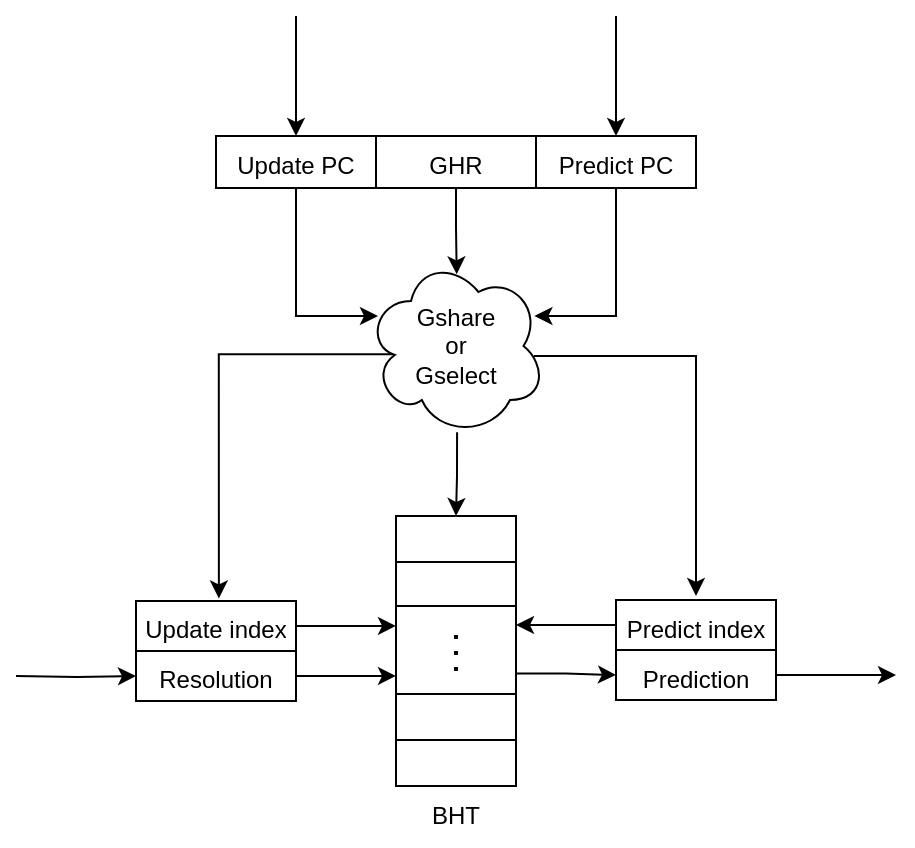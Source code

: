 <mxfile version="20.8.16" type="device"><diagram name="Page-1" id="XxEguyGnV1F80WatW4vG"><mxGraphModel dx="726" dy="1154" grid="1" gridSize="10" guides="1" tooltips="1" connect="1" arrows="1" fold="1" page="1" pageScale="1" pageWidth="850" pageHeight="1100" math="0" shadow="0"><root><mxCell id="0"/><mxCell id="1" parent="0"/><mxCell id="4qSaV3ks-t9sXUHuaoWZ-117" style="edgeStyle=orthogonalEdgeStyle;rounded=0;orthogonalLoop=1;jettySize=auto;html=1;fontSize=12;exitX=0.506;exitY=0.979;exitDx=0;exitDy=0;exitPerimeter=0;" edge="1" parent="1" source="4qSaV3ks-t9sXUHuaoWZ-50" target="4qSaV3ks-t9sXUHuaoWZ-3"><mxGeometry relative="1" as="geometry"/></mxCell><mxCell id="4qSaV3ks-t9sXUHuaoWZ-3" value="" style="shape=table;startSize=0;container=1;collapsible=0;childLayout=tableLayout;fontSize=16;fillOpacity=100;fillColor=none;" vertex="1" parent="1"><mxGeometry x="200" y="260" width="60" height="135" as="geometry"/></mxCell><mxCell id="4qSaV3ks-t9sXUHuaoWZ-4" value="" style="shape=tableRow;horizontal=0;startSize=0;swimlaneHead=0;swimlaneBody=0;strokeColor=inherit;top=0;left=0;bottom=0;right=0;collapsible=0;dropTarget=0;fillColor=none;points=[[0,0.5],[1,0.5]];portConstraint=eastwest;fontSize=16;fillOpacity=100;" vertex="1" parent="4qSaV3ks-t9sXUHuaoWZ-3"><mxGeometry width="60" height="23" as="geometry"/></mxCell><mxCell id="4qSaV3ks-t9sXUHuaoWZ-5" value="" style="shape=partialRectangle;html=1;whiteSpace=wrap;connectable=0;strokeColor=inherit;overflow=hidden;fillColor=none;top=0;left=0;bottom=0;right=0;pointerEvents=1;fontSize=16;fillOpacity=100;" vertex="1" parent="4qSaV3ks-t9sXUHuaoWZ-4"><mxGeometry width="60" height="23" as="geometry"><mxRectangle width="60" height="23" as="alternateBounds"/></mxGeometry></mxCell><mxCell id="4qSaV3ks-t9sXUHuaoWZ-8" value="" style="shape=tableRow;horizontal=0;startSize=0;swimlaneHead=0;swimlaneBody=0;strokeColor=inherit;top=0;left=0;bottom=0;right=0;collapsible=0;dropTarget=0;fillColor=none;points=[[0,0.5],[1,0.5]];portConstraint=eastwest;fontSize=16;fillOpacity=100;" vertex="1" parent="4qSaV3ks-t9sXUHuaoWZ-3"><mxGeometry y="23" width="60" height="22" as="geometry"/></mxCell><mxCell id="4qSaV3ks-t9sXUHuaoWZ-9" value="" style="shape=partialRectangle;html=1;whiteSpace=wrap;connectable=0;strokeColor=inherit;overflow=hidden;fillColor=none;top=0;left=0;bottom=0;right=0;pointerEvents=1;fontSize=16;fillOpacity=100;" vertex="1" parent="4qSaV3ks-t9sXUHuaoWZ-8"><mxGeometry width="60" height="22" as="geometry"><mxRectangle width="60" height="22" as="alternateBounds"/></mxGeometry></mxCell><mxCell id="4qSaV3ks-t9sXUHuaoWZ-21" value="" style="shape=tableRow;horizontal=0;startSize=0;swimlaneHead=0;swimlaneBody=0;strokeColor=inherit;top=0;left=0;bottom=0;right=0;collapsible=0;dropTarget=0;fillColor=none;points=[[0,0.5],[1,0.5]];portConstraint=eastwest;fontSize=16;fillOpacity=100;" vertex="1" parent="4qSaV3ks-t9sXUHuaoWZ-3"><mxGeometry y="45" width="60" height="44" as="geometry"/></mxCell><mxCell id="4qSaV3ks-t9sXUHuaoWZ-22" value="" style="shape=partialRectangle;html=1;whiteSpace=wrap;connectable=0;strokeColor=inherit;overflow=hidden;fillColor=none;top=0;left=0;bottom=0;right=0;pointerEvents=1;fontSize=16;fillOpacity=100;" vertex="1" parent="4qSaV3ks-t9sXUHuaoWZ-21"><mxGeometry width="60" height="44" as="geometry"><mxRectangle width="60" height="44" as="alternateBounds"/></mxGeometry></mxCell><mxCell id="4qSaV3ks-t9sXUHuaoWZ-12" value="" style="shape=tableRow;horizontal=0;startSize=0;swimlaneHead=0;swimlaneBody=0;strokeColor=inherit;top=0;left=0;bottom=0;right=0;collapsible=0;dropTarget=0;fillColor=none;points=[[0,0.5],[1,0.5]];portConstraint=eastwest;fontSize=16;fillOpacity=100;" vertex="1" parent="4qSaV3ks-t9sXUHuaoWZ-3"><mxGeometry y="89" width="60" height="23" as="geometry"/></mxCell><mxCell id="4qSaV3ks-t9sXUHuaoWZ-13" value="" style="shape=partialRectangle;html=1;whiteSpace=wrap;connectable=0;strokeColor=inherit;overflow=hidden;fillColor=none;top=0;left=0;bottom=0;right=0;pointerEvents=1;fontSize=16;fillOpacity=100;" vertex="1" parent="4qSaV3ks-t9sXUHuaoWZ-12"><mxGeometry width="60" height="23" as="geometry"><mxRectangle width="60" height="23" as="alternateBounds"/></mxGeometry></mxCell><mxCell id="4qSaV3ks-t9sXUHuaoWZ-44" style="shape=tableRow;horizontal=0;startSize=0;swimlaneHead=0;swimlaneBody=0;strokeColor=inherit;top=0;left=0;bottom=0;right=0;collapsible=0;dropTarget=0;fillColor=none;points=[[0,0.5],[1,0.5]];portConstraint=eastwest;fontSize=16;fillOpacity=100;" vertex="1" parent="4qSaV3ks-t9sXUHuaoWZ-3"><mxGeometry y="112" width="60" height="23" as="geometry"/></mxCell><mxCell id="4qSaV3ks-t9sXUHuaoWZ-45" style="shape=partialRectangle;html=1;whiteSpace=wrap;connectable=0;strokeColor=inherit;overflow=hidden;fillColor=none;top=0;left=0;bottom=0;right=0;pointerEvents=1;fontSize=16;fillOpacity=100;" vertex="1" parent="4qSaV3ks-t9sXUHuaoWZ-44"><mxGeometry width="60" height="23" as="geometry"><mxRectangle width="60" height="23" as="alternateBounds"/></mxGeometry></mxCell><mxCell id="4qSaV3ks-t9sXUHuaoWZ-43" style="edgeStyle=orthogonalEdgeStyle;rounded=0;orthogonalLoop=1;jettySize=auto;html=1;exitX=1;exitY=0.5;exitDx=0;exitDy=0;fillOpacity=100;" edge="1" parent="4qSaV3ks-t9sXUHuaoWZ-3" source="4qSaV3ks-t9sXUHuaoWZ-4" target="4qSaV3ks-t9sXUHuaoWZ-4"><mxGeometry relative="1" as="geometry"/></mxCell><mxCell id="4qSaV3ks-t9sXUHuaoWZ-48" value="" style="endArrow=none;dashed=1;html=1;dashPattern=1 3;strokeWidth=2;rounded=0;fillOpacity=100;" edge="1" parent="1"><mxGeometry width="50" height="50" relative="1" as="geometry"><mxPoint x="230" y="337.5" as="sourcePoint"/><mxPoint x="230" y="317.5" as="targetPoint"/></mxGeometry></mxCell><mxCell id="4qSaV3ks-t9sXUHuaoWZ-49" value="BHT" style="text;strokeColor=none;align=center;fillColor=none;html=1;verticalAlign=middle;whiteSpace=wrap;rounded=0;" vertex="1" parent="1"><mxGeometry x="200" y="395" width="60" height="30" as="geometry"/></mxCell><mxCell id="4qSaV3ks-t9sXUHuaoWZ-80" style="edgeStyle=orthogonalEdgeStyle;rounded=0;orthogonalLoop=1;jettySize=auto;html=1;entryX=0.518;entryY=-0.05;entryDx=0;entryDy=0;entryPerimeter=0;fontSize=12;exitX=0.146;exitY=0.546;exitDx=0;exitDy=0;exitPerimeter=0;" edge="1" parent="1" source="4qSaV3ks-t9sXUHuaoWZ-50" target="4qSaV3ks-t9sXUHuaoWZ-70"><mxGeometry relative="1" as="geometry"><Array as="points"><mxPoint x="111" y="179"/></Array></mxGeometry></mxCell><mxCell id="4qSaV3ks-t9sXUHuaoWZ-50" value="" style="ellipse;shape=cloud;whiteSpace=wrap;html=1;fillColor=none;" vertex="1" parent="1"><mxGeometry x="185" y="130" width="90" height="90" as="geometry"/></mxCell><mxCell id="4qSaV3ks-t9sXUHuaoWZ-81" style="edgeStyle=orthogonalEdgeStyle;rounded=0;orthogonalLoop=1;jettySize=auto;html=1;entryX=0.5;entryY=-0.08;entryDx=0;entryDy=0;entryPerimeter=0;fontSize=12;exitX=0.932;exitY=0.556;exitDx=0;exitDy=0;exitPerimeter=0;" edge="1" parent="1" source="4qSaV3ks-t9sXUHuaoWZ-50" target="4qSaV3ks-t9sXUHuaoWZ-54"><mxGeometry relative="1" as="geometry"><mxPoint x="280" y="180" as="sourcePoint"/><Array as="points"><mxPoint x="350" y="180"/></Array></mxGeometry></mxCell><mxCell id="4qSaV3ks-t9sXUHuaoWZ-51" value="Gshare&lt;br&gt;or&lt;br&gt;Gselect" style="text;strokeColor=none;align=center;fillColor=none;html=1;verticalAlign=middle;whiteSpace=wrap;rounded=0;" vertex="1" parent="1"><mxGeometry x="200" y="160" width="60" height="30" as="geometry"/></mxCell><mxCell id="4qSaV3ks-t9sXUHuaoWZ-53" value="" style="shape=table;startSize=0;container=1;collapsible=0;childLayout=tableLayout;fontSize=16;fillColor=none;" vertex="1" parent="1"><mxGeometry x="310" y="302" width="80" height="50" as="geometry"/></mxCell><mxCell id="4qSaV3ks-t9sXUHuaoWZ-54" value="" style="shape=tableRow;horizontal=0;startSize=0;swimlaneHead=0;swimlaneBody=0;strokeColor=inherit;top=0;left=0;bottom=0;right=0;collapsible=0;dropTarget=0;fillColor=none;points=[[0,0.5],[1,0.5]];portConstraint=eastwest;fontSize=16;" vertex="1" parent="4qSaV3ks-t9sXUHuaoWZ-53"><mxGeometry width="80" height="25" as="geometry"/></mxCell><mxCell id="4qSaV3ks-t9sXUHuaoWZ-55" value="&lt;font style=&quot;font-size: 12px;&quot;&gt;Predict index&lt;/font&gt;" style="shape=partialRectangle;html=1;whiteSpace=wrap;connectable=0;strokeColor=inherit;overflow=hidden;fillColor=none;top=0;left=0;bottom=0;right=0;pointerEvents=1;fontSize=16;" vertex="1" parent="4qSaV3ks-t9sXUHuaoWZ-54"><mxGeometry width="80" height="25" as="geometry"><mxRectangle width="80" height="25" as="alternateBounds"/></mxGeometry></mxCell><mxCell id="4qSaV3ks-t9sXUHuaoWZ-58" value="" style="shape=tableRow;horizontal=0;startSize=0;swimlaneHead=0;swimlaneBody=0;strokeColor=inherit;top=0;left=0;bottom=0;right=0;collapsible=0;dropTarget=0;fillColor=none;points=[[0,0.5],[1,0.5]];portConstraint=eastwest;fontSize=16;" vertex="1" parent="4qSaV3ks-t9sXUHuaoWZ-53"><mxGeometry y="25" width="80" height="25" as="geometry"/></mxCell><mxCell id="4qSaV3ks-t9sXUHuaoWZ-59" value="&lt;font style=&quot;font-size: 12px;&quot;&gt;Prediction&lt;/font&gt;" style="shape=partialRectangle;html=1;whiteSpace=wrap;connectable=0;strokeColor=inherit;overflow=hidden;fillColor=none;top=0;left=0;bottom=0;right=0;pointerEvents=1;fontSize=16;" vertex="1" parent="4qSaV3ks-t9sXUHuaoWZ-58"><mxGeometry width="80" height="25" as="geometry"><mxRectangle width="80" height="25" as="alternateBounds"/></mxGeometry></mxCell><mxCell id="4qSaV3ks-t9sXUHuaoWZ-69" value="" style="shape=table;startSize=0;container=1;collapsible=0;childLayout=tableLayout;fontSize=16;fillColor=none;" vertex="1" parent="1"><mxGeometry x="70" y="302.5" width="80" height="50" as="geometry"/></mxCell><mxCell id="4qSaV3ks-t9sXUHuaoWZ-70" value="" style="shape=tableRow;horizontal=0;startSize=0;swimlaneHead=0;swimlaneBody=0;strokeColor=inherit;top=0;left=0;bottom=0;right=0;collapsible=0;dropTarget=0;fillColor=none;points=[[0,0.5],[1,0.5]];portConstraint=eastwest;fontSize=16;" vertex="1" parent="4qSaV3ks-t9sXUHuaoWZ-69"><mxGeometry width="80" height="25" as="geometry"/></mxCell><mxCell id="4qSaV3ks-t9sXUHuaoWZ-71" value="&lt;font style=&quot;font-size: 12px;&quot;&gt;Update index&lt;/font&gt;" style="shape=partialRectangle;html=1;whiteSpace=wrap;connectable=0;strokeColor=inherit;overflow=hidden;fillColor=none;top=0;left=0;bottom=0;right=0;pointerEvents=1;fontSize=16;" vertex="1" parent="4qSaV3ks-t9sXUHuaoWZ-70"><mxGeometry width="80" height="25" as="geometry"><mxRectangle width="80" height="25" as="alternateBounds"/></mxGeometry></mxCell><mxCell id="4qSaV3ks-t9sXUHuaoWZ-72" value="" style="shape=tableRow;horizontal=0;startSize=0;swimlaneHead=0;swimlaneBody=0;strokeColor=inherit;top=0;left=0;bottom=0;right=0;collapsible=0;dropTarget=0;fillColor=none;points=[[0,0.5],[1,0.5]];portConstraint=eastwest;fontSize=16;" vertex="1" parent="4qSaV3ks-t9sXUHuaoWZ-69"><mxGeometry y="25" width="80" height="25" as="geometry"/></mxCell><mxCell id="4qSaV3ks-t9sXUHuaoWZ-73" value="&lt;font style=&quot;font-size: 12px;&quot;&gt;Resolution&lt;/font&gt;" style="shape=partialRectangle;html=1;whiteSpace=wrap;connectable=0;strokeColor=inherit;overflow=hidden;fillColor=none;top=0;left=0;bottom=0;right=0;pointerEvents=1;fontSize=16;" vertex="1" parent="4qSaV3ks-t9sXUHuaoWZ-72"><mxGeometry width="80" height="25" as="geometry"><mxRectangle width="80" height="25" as="alternateBounds"/></mxGeometry></mxCell><mxCell id="4qSaV3ks-t9sXUHuaoWZ-74" style="edgeStyle=orthogonalEdgeStyle;rounded=0;orthogonalLoop=1;jettySize=auto;html=1;entryX=0;entryY=0.227;entryDx=0;entryDy=0;entryPerimeter=0;fontSize=12;" edge="1" parent="1" source="4qSaV3ks-t9sXUHuaoWZ-70" target="4qSaV3ks-t9sXUHuaoWZ-21"><mxGeometry relative="1" as="geometry"/></mxCell><mxCell id="4qSaV3ks-t9sXUHuaoWZ-75" style="edgeStyle=orthogonalEdgeStyle;rounded=0;orthogonalLoop=1;jettySize=auto;html=1;fontSize=12;entryX=0;entryY=0.795;entryDx=0;entryDy=0;entryPerimeter=0;" edge="1" parent="1" source="4qSaV3ks-t9sXUHuaoWZ-72" target="4qSaV3ks-t9sXUHuaoWZ-21"><mxGeometry relative="1" as="geometry"><mxPoint x="190" y="340" as="targetPoint"/></mxGeometry></mxCell><mxCell id="4qSaV3ks-t9sXUHuaoWZ-77" style="edgeStyle=orthogonalEdgeStyle;rounded=0;orthogonalLoop=1;jettySize=auto;html=1;fontSize=12;exitX=1.003;exitY=0.768;exitDx=0;exitDy=0;exitPerimeter=0;" edge="1" parent="1" source="4qSaV3ks-t9sXUHuaoWZ-21" target="4qSaV3ks-t9sXUHuaoWZ-58"><mxGeometry relative="1" as="geometry"/></mxCell><mxCell id="4qSaV3ks-t9sXUHuaoWZ-79" style="edgeStyle=orthogonalEdgeStyle;rounded=0;orthogonalLoop=1;jettySize=auto;html=1;entryX=1;entryY=0.216;entryDx=0;entryDy=0;entryPerimeter=0;fontSize=12;" edge="1" parent="1" source="4qSaV3ks-t9sXUHuaoWZ-54" target="4qSaV3ks-t9sXUHuaoWZ-21"><mxGeometry relative="1" as="geometry"/></mxCell><mxCell id="4qSaV3ks-t9sXUHuaoWZ-82" style="edgeStyle=orthogonalEdgeStyle;rounded=0;orthogonalLoop=1;jettySize=auto;html=1;fontSize=12;" edge="1" parent="1" target="4qSaV3ks-t9sXUHuaoWZ-72"><mxGeometry relative="1" as="geometry"><mxPoint x="10" y="340" as="sourcePoint"/></mxGeometry></mxCell><mxCell id="4qSaV3ks-t9sXUHuaoWZ-83" style="edgeStyle=orthogonalEdgeStyle;rounded=0;orthogonalLoop=1;jettySize=auto;html=1;fontSize=12;" edge="1" parent="1" source="4qSaV3ks-t9sXUHuaoWZ-58"><mxGeometry relative="1" as="geometry"><mxPoint x="450" y="339.5" as="targetPoint"/></mxGeometry></mxCell><mxCell id="4qSaV3ks-t9sXUHuaoWZ-111" style="edgeStyle=orthogonalEdgeStyle;rounded=0;orthogonalLoop=1;jettySize=auto;html=1;entryX=0.504;entryY=0.102;entryDx=0;entryDy=0;entryPerimeter=0;fontSize=12;" edge="1" parent="1" source="4qSaV3ks-t9sXUHuaoWZ-97" target="4qSaV3ks-t9sXUHuaoWZ-50"><mxGeometry relative="1" as="geometry"/></mxCell><mxCell id="4qSaV3ks-t9sXUHuaoWZ-114" style="edgeStyle=orthogonalEdgeStyle;rounded=0;orthogonalLoop=1;jettySize=auto;html=1;fontSize=12;" edge="1" parent="1" target="4qSaV3ks-t9sXUHuaoWZ-97"><mxGeometry relative="1" as="geometry"><mxPoint x="150" y="10" as="sourcePoint"/><Array as="points"><mxPoint x="150" y="10"/></Array></mxGeometry></mxCell><mxCell id="4qSaV3ks-t9sXUHuaoWZ-115" style="edgeStyle=orthogonalEdgeStyle;rounded=0;orthogonalLoop=1;jettySize=auto;html=1;fontSize=12;" edge="1" parent="1" target="4qSaV3ks-t9sXUHuaoWZ-97"><mxGeometry relative="1" as="geometry"><mxPoint x="310" y="10" as="sourcePoint"/><Array as="points"><mxPoint x="310" y="10"/></Array></mxGeometry></mxCell><mxCell id="4qSaV3ks-t9sXUHuaoWZ-97" value="" style="shape=table;startSize=0;container=1;collapsible=0;childLayout=tableLayout;fontSize=16;fillColor=none;" vertex="1" parent="1"><mxGeometry x="110" y="70" width="240" height="26" as="geometry"/></mxCell><mxCell id="4qSaV3ks-t9sXUHuaoWZ-102" value="" style="shape=tableRow;horizontal=0;startSize=0;swimlaneHead=0;swimlaneBody=0;strokeColor=inherit;top=0;left=0;bottom=0;right=0;collapsible=0;dropTarget=0;fillColor=none;points=[[0,0.5],[1,0.5]];portConstraint=eastwest;fontSize=16;" vertex="1" parent="4qSaV3ks-t9sXUHuaoWZ-97"><mxGeometry width="240" height="26" as="geometry"/></mxCell><mxCell id="4qSaV3ks-t9sXUHuaoWZ-103" value="&lt;font style=&quot;font-size: 12px;&quot;&gt;Update PC&lt;/font&gt;" style="shape=partialRectangle;html=1;whiteSpace=wrap;connectable=0;strokeColor=inherit;overflow=hidden;fillColor=none;top=0;left=0;bottom=0;right=0;pointerEvents=1;fontSize=16;" vertex="1" parent="4qSaV3ks-t9sXUHuaoWZ-102"><mxGeometry width="80" height="26" as="geometry"><mxRectangle width="80" height="26" as="alternateBounds"/></mxGeometry></mxCell><mxCell id="4qSaV3ks-t9sXUHuaoWZ-104" value="&lt;span style=&quot;font-size: 12px;&quot;&gt;GHR&lt;/span&gt;" style="shape=partialRectangle;html=1;whiteSpace=wrap;connectable=0;strokeColor=inherit;overflow=hidden;fillColor=none;top=0;left=0;bottom=0;right=0;pointerEvents=1;fontSize=16;" vertex="1" parent="4qSaV3ks-t9sXUHuaoWZ-102"><mxGeometry x="80" width="80" height="26" as="geometry"><mxRectangle width="80" height="26" as="alternateBounds"/></mxGeometry></mxCell><mxCell id="4qSaV3ks-t9sXUHuaoWZ-105" value="&lt;font style=&quot;font-size: 12px;&quot;&gt;Predict PC&lt;/font&gt;" style="shape=partialRectangle;html=1;whiteSpace=wrap;connectable=0;strokeColor=inherit;overflow=hidden;fillColor=none;top=0;left=0;bottom=0;right=0;pointerEvents=1;fontSize=16;" vertex="1" parent="4qSaV3ks-t9sXUHuaoWZ-102"><mxGeometry x="160" width="80" height="26" as="geometry"><mxRectangle width="80" height="26" as="alternateBounds"/></mxGeometry></mxCell><mxCell id="4qSaV3ks-t9sXUHuaoWZ-110" style="edgeStyle=orthogonalEdgeStyle;rounded=0;orthogonalLoop=1;jettySize=auto;html=1;fontSize=12;" edge="1" parent="1" source="4qSaV3ks-t9sXUHuaoWZ-102"><mxGeometry relative="1" as="geometry"><mxPoint x="191" y="160" as="targetPoint"/><Array as="points"><mxPoint x="150" y="160"/><mxPoint x="191" y="160"/></Array></mxGeometry></mxCell><mxCell id="4qSaV3ks-t9sXUHuaoWZ-112" style="edgeStyle=orthogonalEdgeStyle;rounded=0;orthogonalLoop=1;jettySize=auto;html=1;entryX=0.936;entryY=0.339;entryDx=0;entryDy=0;entryPerimeter=0;fontSize=12;" edge="1" parent="1" source="4qSaV3ks-t9sXUHuaoWZ-102" target="4qSaV3ks-t9sXUHuaoWZ-50"><mxGeometry relative="1" as="geometry"><Array as="points"><mxPoint x="310" y="160"/><mxPoint x="269" y="160"/></Array></mxGeometry></mxCell></root></mxGraphModel></diagram></mxfile>